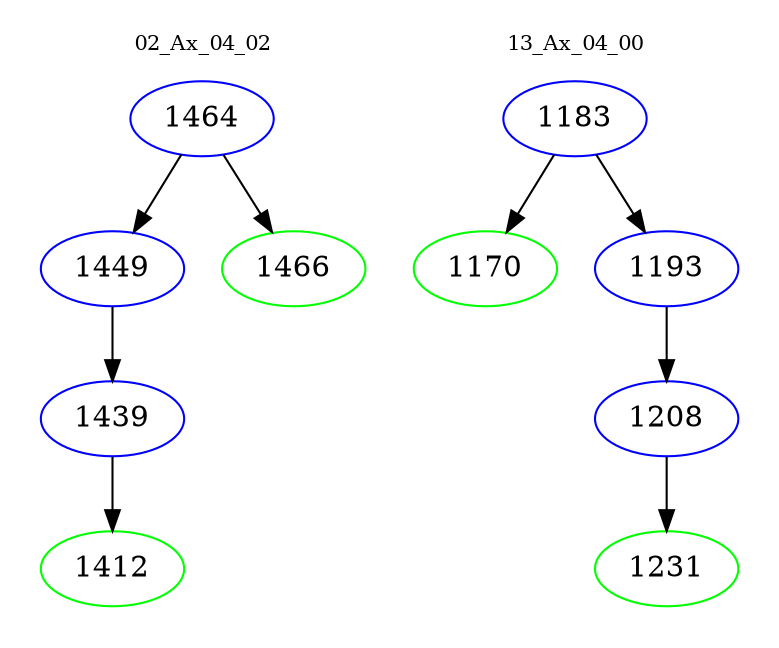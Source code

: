 digraph{
subgraph cluster_0 {
color = white
label = "02_Ax_04_02";
fontsize=10;
T0_1464 [label="1464", color="blue"]
T0_1464 -> T0_1449 [color="black"]
T0_1449 [label="1449", color="blue"]
T0_1449 -> T0_1439 [color="black"]
T0_1439 [label="1439", color="blue"]
T0_1439 -> T0_1412 [color="black"]
T0_1412 [label="1412", color="green"]
T0_1464 -> T0_1466 [color="black"]
T0_1466 [label="1466", color="green"]
}
subgraph cluster_1 {
color = white
label = "13_Ax_04_00";
fontsize=10;
T1_1183 [label="1183", color="blue"]
T1_1183 -> T1_1170 [color="black"]
T1_1170 [label="1170", color="green"]
T1_1183 -> T1_1193 [color="black"]
T1_1193 [label="1193", color="blue"]
T1_1193 -> T1_1208 [color="black"]
T1_1208 [label="1208", color="blue"]
T1_1208 -> T1_1231 [color="black"]
T1_1231 [label="1231", color="green"]
}
}
